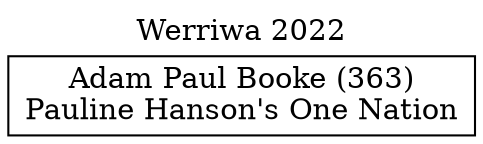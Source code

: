 // House preference flow
digraph "Adam Paul Booke (363)_Werriwa_2022" {
	graph [label="Werriwa 2022" labelloc=t mclimit=10]
	node [shape=box]
	"Adam Paul Booke (363)" [label="Adam Paul Booke (363)
Pauline Hanson's One Nation"]
}
